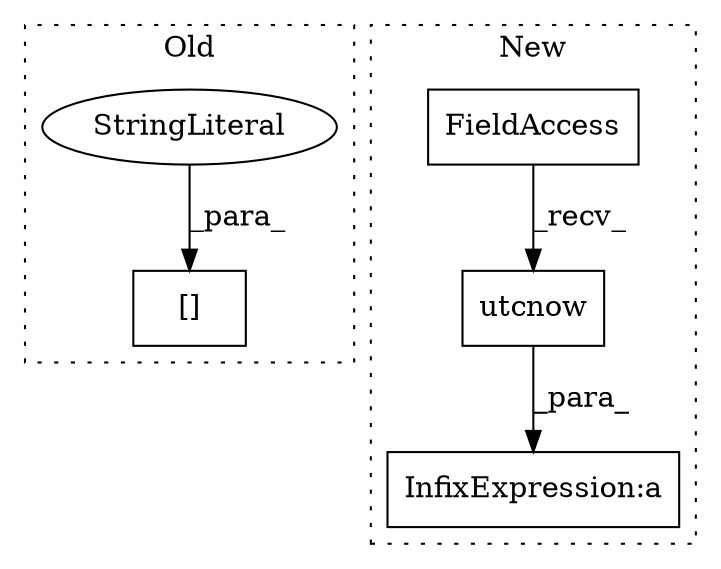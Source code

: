 digraph G {
subgraph cluster0 {
1 [label="[]" a="2" s="5020,5031" l="6,1" shape="box"];
5 [label="StringLiteral" a="45" s="5026" l="5" shape="ellipse"];
label = "Old";
style="dotted";
}
subgraph cluster1 {
2 [label="utcnow" a="32" s="5650" l="8" shape="box"];
3 [label="InfixExpression:a" a="27" s="5658" l="3" shape="box"];
4 [label="FieldAccess" a="22" s="5632" l="17" shape="box"];
label = "New";
style="dotted";
}
2 -> 3 [label="_para_"];
4 -> 2 [label="_recv_"];
5 -> 1 [label="_para_"];
}